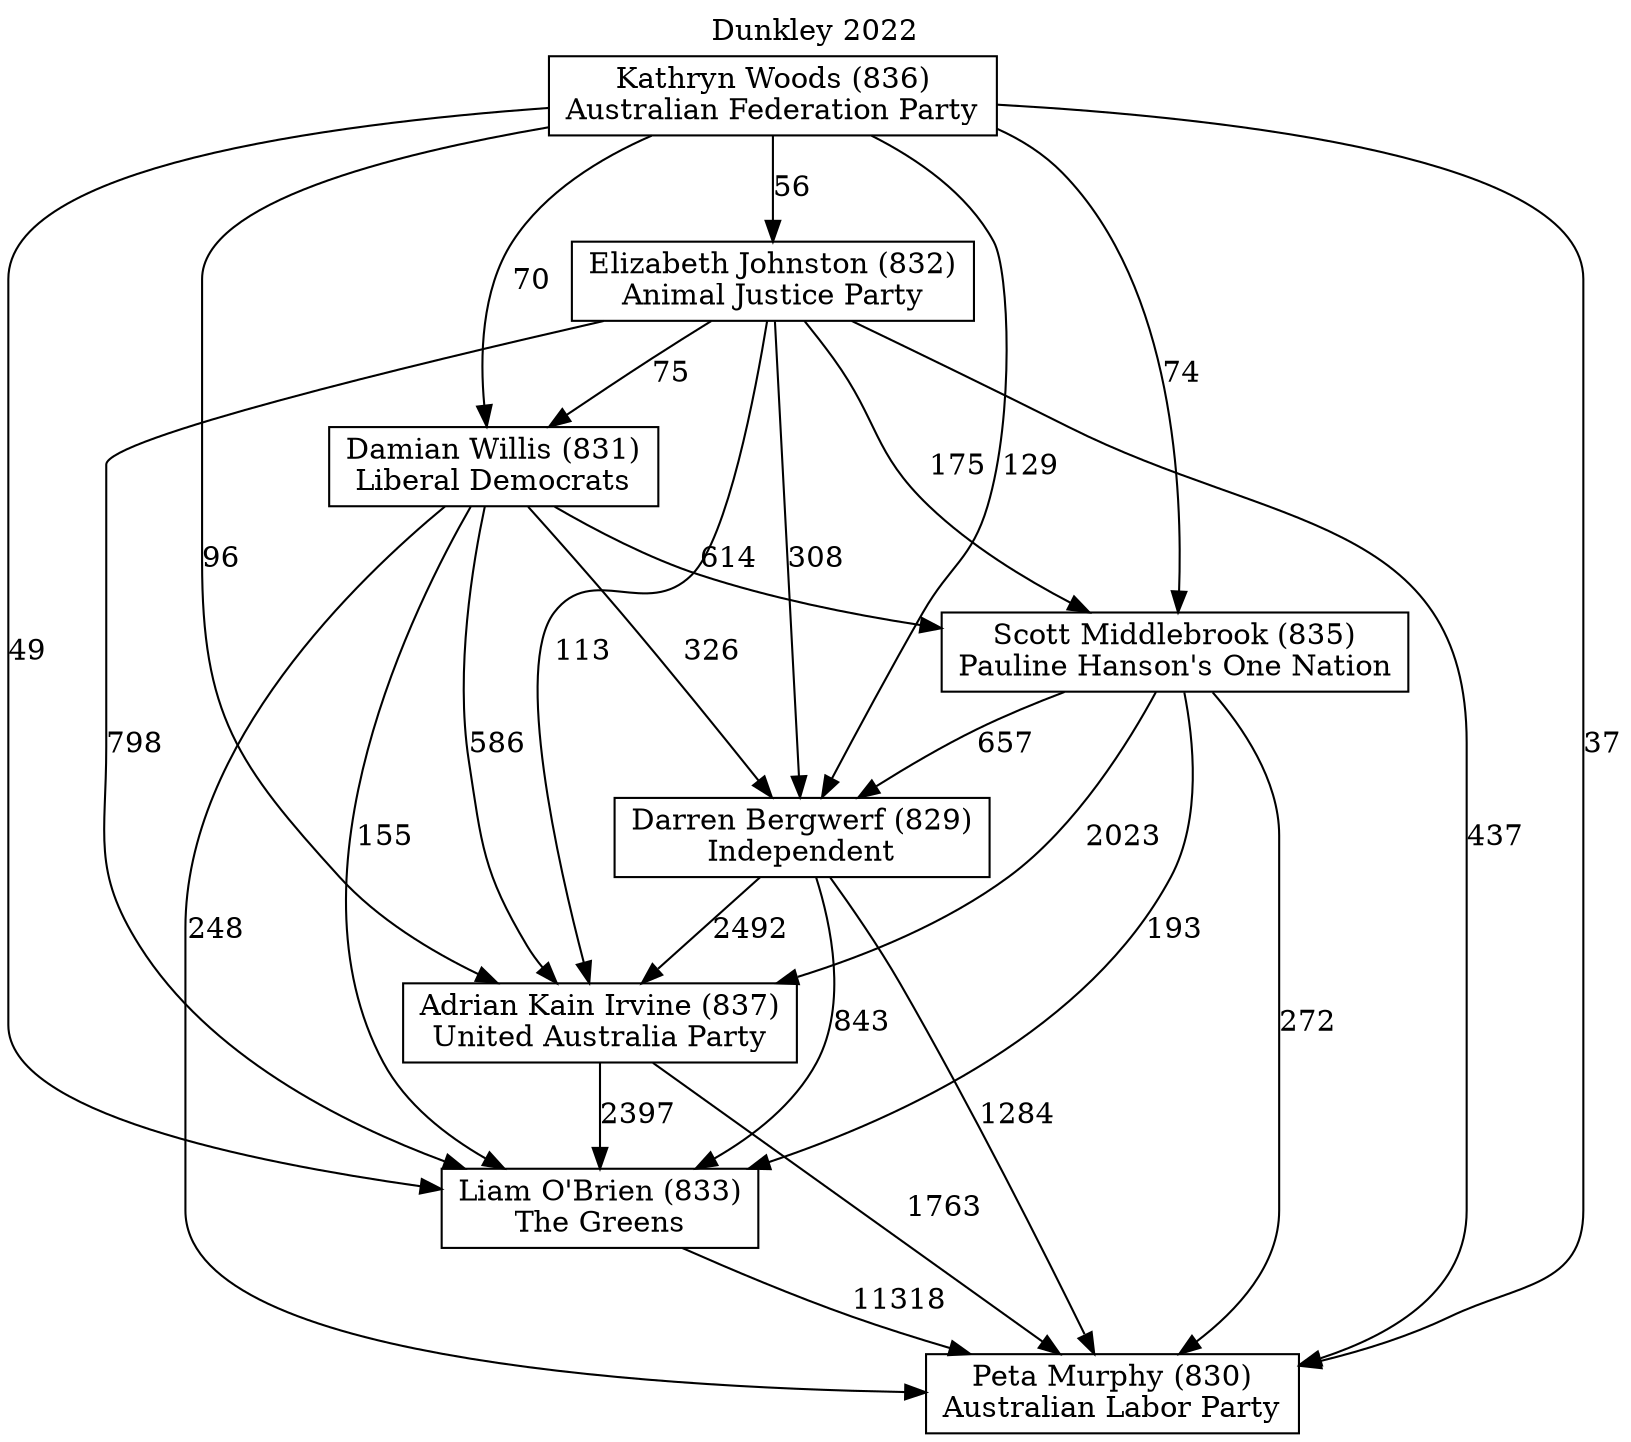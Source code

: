 // House preference flow
digraph "Peta Murphy (830)_Dunkley_2022" {
	graph [label="Dunkley 2022" labelloc=t mclimit=10]
	node [shape=box]
	"Darren Bergwerf (829)" [label="Darren Bergwerf (829)
Independent"]
	"Damian Willis (831)" [label="Damian Willis (831)
Liberal Democrats"]
	"Liam O'Brien (833)" [label="Liam O'Brien (833)
The Greens"]
	"Scott Middlebrook (835)" [label="Scott Middlebrook (835)
Pauline Hanson's One Nation"]
	"Peta Murphy (830)" [label="Peta Murphy (830)
Australian Labor Party"]
	"Adrian Kain Irvine (837)" [label="Adrian Kain Irvine (837)
United Australia Party"]
	"Kathryn Woods (836)" [label="Kathryn Woods (836)
Australian Federation Party"]
	"Elizabeth Johnston (832)" [label="Elizabeth Johnston (832)
Animal Justice Party"]
	"Kathryn Woods (836)" -> "Scott Middlebrook (835)" [label=74]
	"Darren Bergwerf (829)" -> "Adrian Kain Irvine (837)" [label=2492]
	"Damian Willis (831)" -> "Liam O'Brien (833)" [label=155]
	"Kathryn Woods (836)" -> "Liam O'Brien (833)" [label=49]
	"Damian Willis (831)" -> "Scott Middlebrook (835)" [label=614]
	"Scott Middlebrook (835)" -> "Darren Bergwerf (829)" [label=657]
	"Adrian Kain Irvine (837)" -> "Peta Murphy (830)" [label=1763]
	"Elizabeth Johnston (832)" -> "Adrian Kain Irvine (837)" [label=113]
	"Darren Bergwerf (829)" -> "Liam O'Brien (833)" [label=843]
	"Elizabeth Johnston (832)" -> "Liam O'Brien (833)" [label=798]
	"Kathryn Woods (836)" -> "Adrian Kain Irvine (837)" [label=96]
	"Elizabeth Johnston (832)" -> "Damian Willis (831)" [label=75]
	"Elizabeth Johnston (832)" -> "Peta Murphy (830)" [label=437]
	"Kathryn Woods (836)" -> "Darren Bergwerf (829)" [label=129]
	"Scott Middlebrook (835)" -> "Adrian Kain Irvine (837)" [label=2023]
	"Damian Willis (831)" -> "Adrian Kain Irvine (837)" [label=586]
	"Adrian Kain Irvine (837)" -> "Liam O'Brien (833)" [label=2397]
	"Scott Middlebrook (835)" -> "Liam O'Brien (833)" [label=193]
	"Damian Willis (831)" -> "Darren Bergwerf (829)" [label=326]
	"Elizabeth Johnston (832)" -> "Darren Bergwerf (829)" [label=308]
	"Darren Bergwerf (829)" -> "Peta Murphy (830)" [label=1284]
	"Liam O'Brien (833)" -> "Peta Murphy (830)" [label=11318]
	"Elizabeth Johnston (832)" -> "Scott Middlebrook (835)" [label=175]
	"Kathryn Woods (836)" -> "Elizabeth Johnston (832)" [label=56]
	"Kathryn Woods (836)" -> "Damian Willis (831)" [label=70]
	"Scott Middlebrook (835)" -> "Peta Murphy (830)" [label=272]
	"Damian Willis (831)" -> "Peta Murphy (830)" [label=248]
	"Kathryn Woods (836)" -> "Peta Murphy (830)" [label=37]
}
